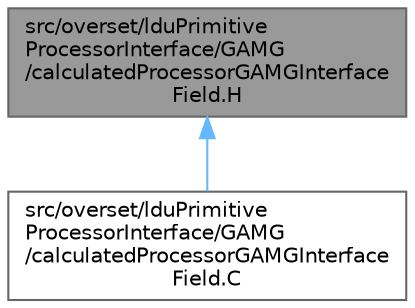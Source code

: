 digraph "src/overset/lduPrimitiveProcessorInterface/GAMG/calculatedProcessorGAMGInterfaceField.H"
{
 // LATEX_PDF_SIZE
  bgcolor="transparent";
  edge [fontname=Helvetica,fontsize=10,labelfontname=Helvetica,labelfontsize=10];
  node [fontname=Helvetica,fontsize=10,shape=box,height=0.2,width=0.4];
  Node1 [id="Node000001",label="src/overset/lduPrimitive\lProcessorInterface/GAMG\l/calculatedProcessorGAMGInterface\lField.H",height=0.2,width=0.4,color="gray40", fillcolor="grey60", style="filled", fontcolor="black",tooltip=" "];
  Node1 -> Node2 [id="edge1_Node000001_Node000002",dir="back",color="steelblue1",style="solid",tooltip=" "];
  Node2 [id="Node000002",label="src/overset/lduPrimitive\lProcessorInterface/GAMG\l/calculatedProcessorGAMGInterface\lField.C",height=0.2,width=0.4,color="grey40", fillcolor="white", style="filled",URL="$calculatedProcessorGAMGInterfaceField_8C.html",tooltip=" "];
}
